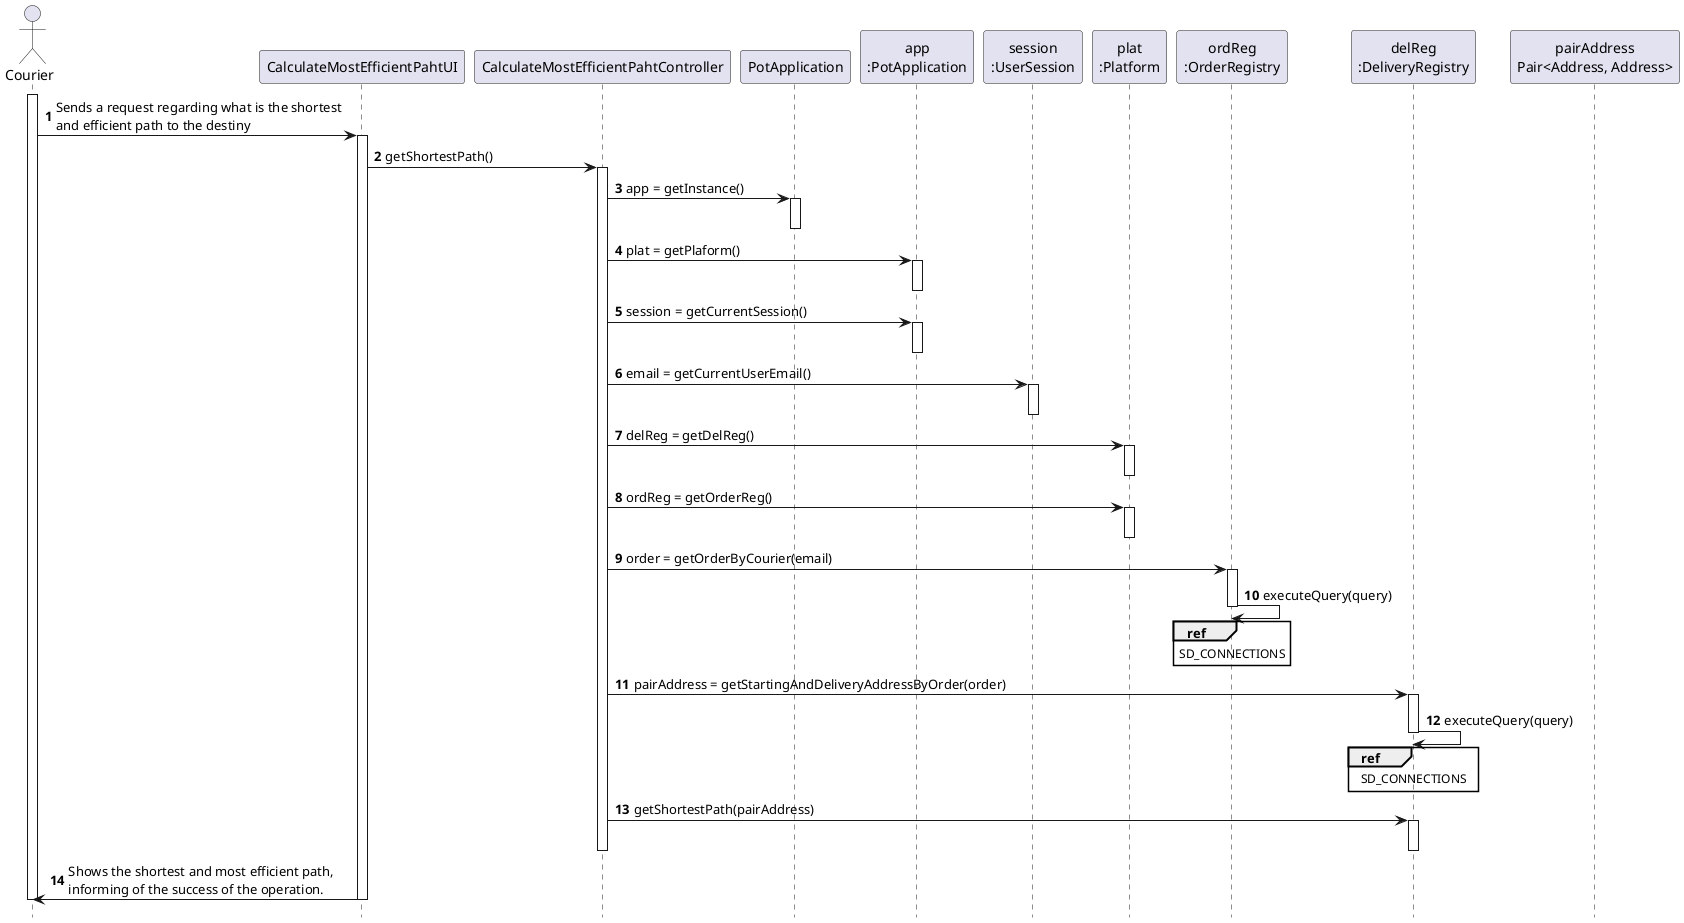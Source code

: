 @startuml
autonumber
hide footbox

actor "Courier" as COUR

participant "CalculateMostEfficientPahtUI" as UI
participant "CalculateMostEfficientPahtController" as CTRL
participant "PotApplication" as _APP
participant "app\n:PotApplication" as APP
participant "session\n:UserSession" as SESSION
participant "plat\n:Platform" as PLAT
participant "ordReg\n:OrderRegistry" as ORDREG
participant "delReg\n:DeliveryRegistry" as DELREG
participant "pairAddress\nPair<Address, Address>" as PAIR

activate COUR

COUR -> UI : Sends a request regarding what is the shortest \nand efficient path to the destiny
activate UI
UI -> CTRL : getShortestPath()
activate CTRL
CTRL -> _APP: app = getInstance()
activate _APP
deactivate _APP

CTRL -> APP: plat = getPlaform()
activate APP
deactivate APP
CTRL -> APP: session = getCurrentSession()
activate APP
deactivate APP

CTRL -> SESSION : email = getCurrentUserEmail()
activate SESSION
deactivate SESSION

CTRL -> PLAT : delReg = getDelReg()

activate PLAT
deactivate PLAT

CTRL -> PLAT : ordReg = getOrderReg()

activate PLAT
deactivate PLAT

CTRL -> ORDREG : order = getOrderByCourier(email)
activate ORDREG
ORDREG -> ORDREG : executeQuery(query)
ref over ORDREG : SD_CONNECTIONS
deactivate ORDREG
CTRL -> DELREG : pairAddress = getStartingAndDeliveryAddressByOrder(order)
activate DELREG
DELREG -> DELREG : executeQuery(query)
ref over DELREG : SD_CONNECTIONS
deactivate DELREG
CTRL -> DELREG : getShortestPath(pairAddress)
activate DELREG
deactivate DELREG
deactivate CTRL
UI -> COUR : Shows the shortest and most efficient path, \ninforming of the success of the operation.
deactivate UI
deactivate COUR

@enduml